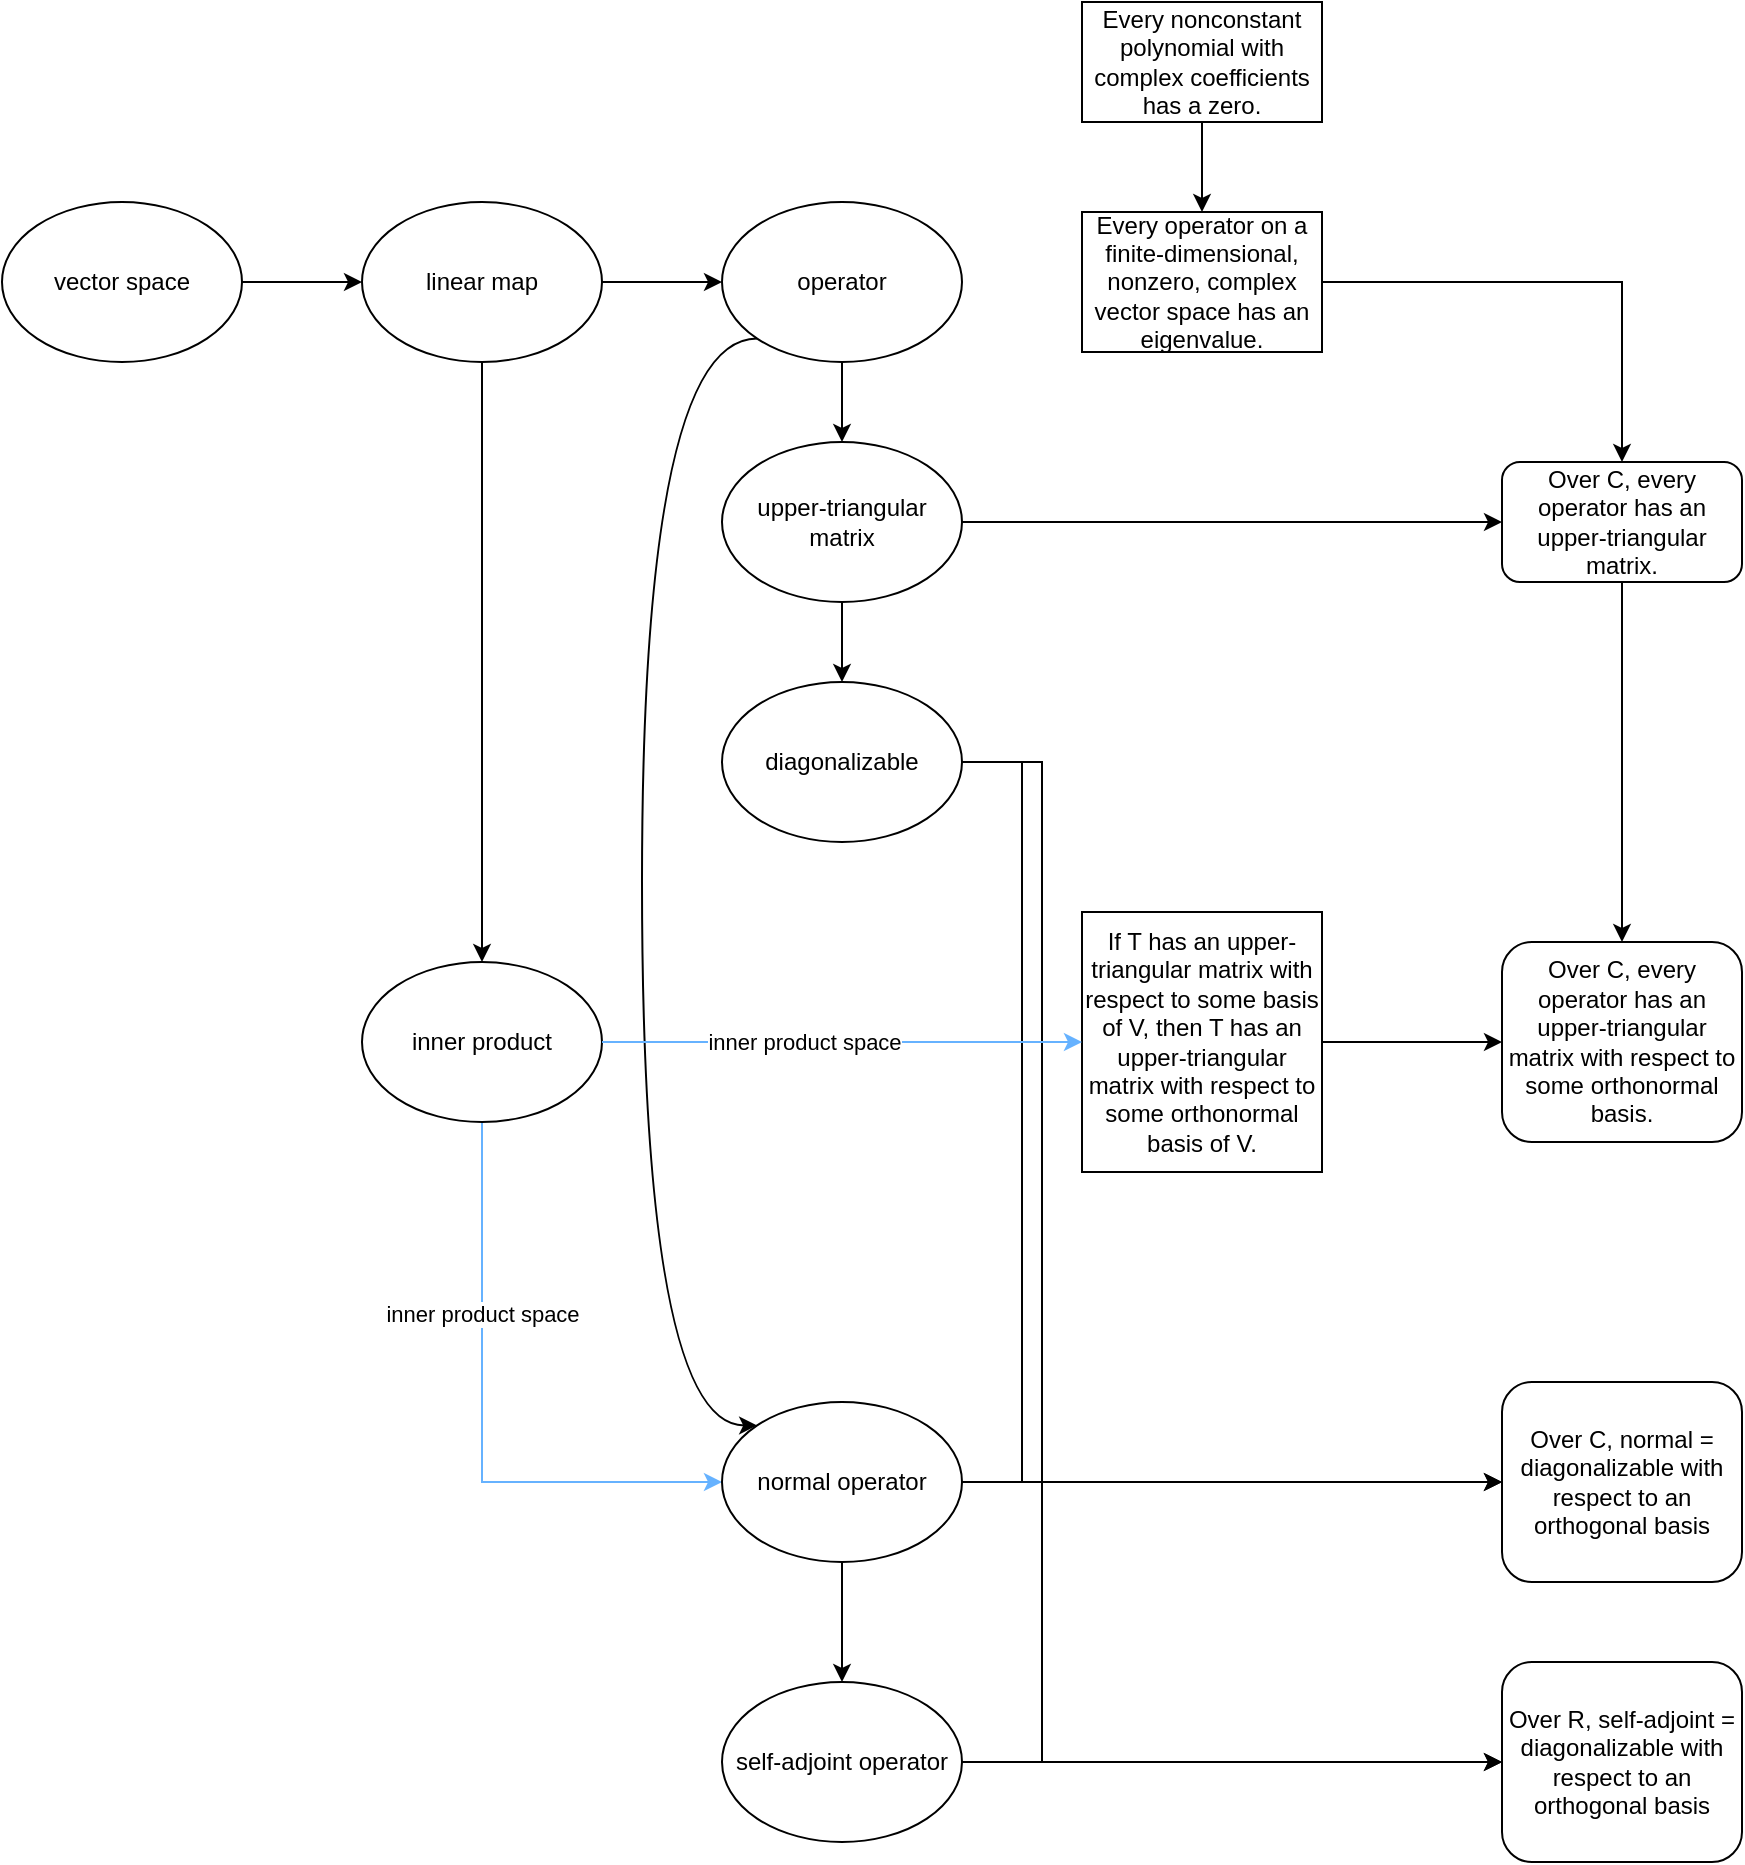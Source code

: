 <mxfile version="16.6.3" type="github">
  <diagram id="R2lEEEUBdFMjLlhIrx00" name="Page-1">
    <mxGraphModel dx="1038" dy="571" grid="1" gridSize="10" guides="1" tooltips="1" connect="1" arrows="1" fold="1" page="1" pageScale="1" pageWidth="850" pageHeight="1100" math="0" shadow="0" extFonts="Permanent Marker^https://fonts.googleapis.com/css?family=Permanent+Marker">
      <root>
        <mxCell id="0" />
        <mxCell id="1" parent="0" />
        <mxCell id="TR_t00KWOiKgYVMql85I-5" style="edgeStyle=orthogonalEdgeStyle;rounded=0;orthogonalLoop=1;jettySize=auto;html=1;exitX=1;exitY=0.5;exitDx=0;exitDy=0;entryX=0;entryY=0.5;entryDx=0;entryDy=0;" edge="1" parent="1" source="TR_t00KWOiKgYVMql85I-1" target="TR_t00KWOiKgYVMql85I-4">
          <mxGeometry relative="1" as="geometry" />
        </mxCell>
        <mxCell id="TR_t00KWOiKgYVMql85I-1" value="linear map" style="ellipse;whiteSpace=wrap;html=1;" vertex="1" parent="1">
          <mxGeometry x="180" y="100" width="120" height="80" as="geometry" />
        </mxCell>
        <mxCell id="TR_t00KWOiKgYVMql85I-3" style="edgeStyle=orthogonalEdgeStyle;rounded=0;orthogonalLoop=1;jettySize=auto;html=1;exitX=1;exitY=0.5;exitDx=0;exitDy=0;entryX=0;entryY=0.5;entryDx=0;entryDy=0;" edge="1" parent="1" source="TR_t00KWOiKgYVMql85I-2" target="TR_t00KWOiKgYVMql85I-1">
          <mxGeometry relative="1" as="geometry" />
        </mxCell>
        <mxCell id="TR_t00KWOiKgYVMql85I-21" style="edgeStyle=orthogonalEdgeStyle;rounded=0;orthogonalLoop=1;jettySize=auto;html=1;exitX=0.5;exitY=1;exitDx=0;exitDy=0;entryX=0.5;entryY=0;entryDx=0;entryDy=0;" edge="1" parent="1" source="TR_t00KWOiKgYVMql85I-1" target="TR_t00KWOiKgYVMql85I-20">
          <mxGeometry relative="1" as="geometry">
            <Array as="points">
              <mxPoint x="240" y="350" />
              <mxPoint x="240" y="350" />
            </Array>
          </mxGeometry>
        </mxCell>
        <mxCell id="TR_t00KWOiKgYVMql85I-2" value="vector space" style="ellipse;whiteSpace=wrap;html=1;" vertex="1" parent="1">
          <mxGeometry y="100" width="120" height="80" as="geometry" />
        </mxCell>
        <mxCell id="TR_t00KWOiKgYVMql85I-17" style="edgeStyle=orthogonalEdgeStyle;rounded=0;orthogonalLoop=1;jettySize=auto;html=1;exitX=0.5;exitY=1;exitDx=0;exitDy=0;" edge="1" parent="1" source="TR_t00KWOiKgYVMql85I-4" target="TR_t00KWOiKgYVMql85I-6">
          <mxGeometry relative="1" as="geometry" />
        </mxCell>
        <mxCell id="TR_t00KWOiKgYVMql85I-37" style="edgeStyle=orthogonalEdgeStyle;curved=1;rounded=0;orthogonalLoop=1;jettySize=auto;html=1;exitX=0;exitY=1;exitDx=0;exitDy=0;entryX=0;entryY=0;entryDx=0;entryDy=0;" edge="1" parent="1" source="TR_t00KWOiKgYVMql85I-4" target="TR_t00KWOiKgYVMql85I-32">
          <mxGeometry relative="1" as="geometry">
            <Array as="points">
              <mxPoint x="320" y="168" />
              <mxPoint x="320" y="712" />
            </Array>
          </mxGeometry>
        </mxCell>
        <mxCell id="TR_t00KWOiKgYVMql85I-4" value="operator" style="ellipse;whiteSpace=wrap;html=1;" vertex="1" parent="1">
          <mxGeometry x="360" y="100" width="120" height="80" as="geometry" />
        </mxCell>
        <mxCell id="TR_t00KWOiKgYVMql85I-16" style="edgeStyle=orthogonalEdgeStyle;rounded=0;orthogonalLoop=1;jettySize=auto;html=1;exitX=1;exitY=0.5;exitDx=0;exitDy=0;" edge="1" parent="1" source="TR_t00KWOiKgYVMql85I-6" target="TR_t00KWOiKgYVMql85I-13">
          <mxGeometry relative="1" as="geometry" />
        </mxCell>
        <mxCell id="TR_t00KWOiKgYVMql85I-24" style="edgeStyle=orthogonalEdgeStyle;rounded=0;orthogonalLoop=1;jettySize=auto;html=1;exitX=0.5;exitY=1;exitDx=0;exitDy=0;entryX=0.5;entryY=0;entryDx=0;entryDy=0;" edge="1" parent="1" source="TR_t00KWOiKgYVMql85I-6" target="TR_t00KWOiKgYVMql85I-18">
          <mxGeometry relative="1" as="geometry" />
        </mxCell>
        <mxCell id="TR_t00KWOiKgYVMql85I-6" value="upper-triangular matrix" style="ellipse;whiteSpace=wrap;html=1;" vertex="1" parent="1">
          <mxGeometry x="360" y="220" width="120" height="80" as="geometry" />
        </mxCell>
        <mxCell id="TR_t00KWOiKgYVMql85I-15" style="edgeStyle=orthogonalEdgeStyle;rounded=0;orthogonalLoop=1;jettySize=auto;html=1;exitX=0.5;exitY=1;exitDx=0;exitDy=0;entryX=0.5;entryY=0;entryDx=0;entryDy=0;" edge="1" parent="1" source="TR_t00KWOiKgYVMql85I-9" target="TR_t00KWOiKgYVMql85I-10">
          <mxGeometry relative="1" as="geometry" />
        </mxCell>
        <mxCell id="TR_t00KWOiKgYVMql85I-9" value="&lt;span&gt;Every nonconstant polynomial with complex coefficients has a zero.&lt;/span&gt;" style="rounded=0;whiteSpace=wrap;html=1;" vertex="1" parent="1">
          <mxGeometry x="540" width="120" height="60" as="geometry" />
        </mxCell>
        <mxCell id="TR_t00KWOiKgYVMql85I-12" style="edgeStyle=orthogonalEdgeStyle;rounded=0;orthogonalLoop=1;jettySize=auto;html=1;exitX=1;exitY=0.5;exitDx=0;exitDy=0;entryX=0.5;entryY=0;entryDx=0;entryDy=0;" edge="1" parent="1" source="TR_t00KWOiKgYVMql85I-10" target="TR_t00KWOiKgYVMql85I-13">
          <mxGeometry relative="1" as="geometry" />
        </mxCell>
        <mxCell id="TR_t00KWOiKgYVMql85I-10" value="&lt;span&gt;Every operator on a finite-dimensional, nonzero, complex vector space has an eigenvalue.&lt;/span&gt;" style="rounded=0;whiteSpace=wrap;html=1;" vertex="1" parent="1">
          <mxGeometry x="540" y="105" width="120" height="70" as="geometry" />
        </mxCell>
        <mxCell id="TR_t00KWOiKgYVMql85I-29" style="edgeStyle=orthogonalEdgeStyle;rounded=0;orthogonalLoop=1;jettySize=auto;html=1;exitX=0.5;exitY=1;exitDx=0;exitDy=0;entryX=0.5;entryY=0;entryDx=0;entryDy=0;" edge="1" parent="1" source="TR_t00KWOiKgYVMql85I-13" target="TR_t00KWOiKgYVMql85I-28">
          <mxGeometry relative="1" as="geometry" />
        </mxCell>
        <mxCell id="TR_t00KWOiKgYVMql85I-13" value="Over C, every operator has an upper-triangular matrix." style="rounded=1;whiteSpace=wrap;html=1;" vertex="1" parent="1">
          <mxGeometry x="750" y="230" width="120" height="60" as="geometry" />
        </mxCell>
        <mxCell id="TR_t00KWOiKgYVMql85I-62" style="edgeStyle=orthogonalEdgeStyle;rounded=0;orthogonalLoop=1;jettySize=auto;html=1;exitX=1;exitY=0.5;exitDx=0;exitDy=0;entryX=0;entryY=0.5;entryDx=0;entryDy=0;shadow=0;strokeColor=#000000;fillColor=#97D077;" edge="1" parent="1" source="TR_t00KWOiKgYVMql85I-18" target="TR_t00KWOiKgYVMql85I-58">
          <mxGeometry relative="1" as="geometry">
            <Array as="points">
              <mxPoint x="510" y="380" />
              <mxPoint x="510" y="740" />
            </Array>
          </mxGeometry>
        </mxCell>
        <mxCell id="TR_t00KWOiKgYVMql85I-64" style="edgeStyle=orthogonalEdgeStyle;rounded=0;orthogonalLoop=1;jettySize=auto;html=1;exitX=1;exitY=0.5;exitDx=0;exitDy=0;entryX=0;entryY=0.5;entryDx=0;entryDy=0;shadow=0;strokeColor=#000000;fillColor=#97D077;" edge="1" parent="1" source="TR_t00KWOiKgYVMql85I-18" target="TR_t00KWOiKgYVMql85I-63">
          <mxGeometry relative="1" as="geometry">
            <Array as="points">
              <mxPoint x="520" y="380" />
              <mxPoint x="520" y="880" />
            </Array>
          </mxGeometry>
        </mxCell>
        <mxCell id="TR_t00KWOiKgYVMql85I-18" value="diagonalizable" style="ellipse;whiteSpace=wrap;html=1;" vertex="1" parent="1">
          <mxGeometry x="360" y="340" width="120" height="80" as="geometry" />
        </mxCell>
        <mxCell id="TR_t00KWOiKgYVMql85I-53" style="edgeStyle=orthogonalEdgeStyle;rounded=0;orthogonalLoop=1;jettySize=auto;html=1;exitX=0.5;exitY=1;exitDx=0;exitDy=0;entryX=0;entryY=0.5;entryDx=0;entryDy=0;shadow=0;strokeColor=#66B2FF;fillColor=#97D077;" edge="1" parent="1" source="TR_t00KWOiKgYVMql85I-20" target="TR_t00KWOiKgYVMql85I-32">
          <mxGeometry relative="1" as="geometry" />
        </mxCell>
        <mxCell id="TR_t00KWOiKgYVMql85I-54" value="inner product space" style="edgeLabel;html=1;align=center;verticalAlign=middle;resizable=0;points=[];" vertex="1" connectable="0" parent="TR_t00KWOiKgYVMql85I-53">
          <mxGeometry x="-0.363" relative="1" as="geometry">
            <mxPoint as="offset" />
          </mxGeometry>
        </mxCell>
        <mxCell id="TR_t00KWOiKgYVMql85I-20" value="inner product" style="ellipse;whiteSpace=wrap;html=1;" vertex="1" parent="1">
          <mxGeometry x="180" y="480" width="120" height="80" as="geometry" />
        </mxCell>
        <mxCell id="TR_t00KWOiKgYVMql85I-30" style="edgeStyle=orthogonalEdgeStyle;rounded=0;orthogonalLoop=1;jettySize=auto;html=1;entryX=0;entryY=0.5;entryDx=0;entryDy=0;" edge="1" parent="1" source="TR_t00KWOiKgYVMql85I-31" target="TR_t00KWOiKgYVMql85I-28">
          <mxGeometry relative="1" as="geometry">
            <mxPoint x="660" y="520" as="sourcePoint" />
          </mxGeometry>
        </mxCell>
        <mxCell id="TR_t00KWOiKgYVMql85I-28" value="Over C, every operator has an upper-triangular matrix with respect to some orthonormal basis." style="rounded=1;whiteSpace=wrap;html=1;" vertex="1" parent="1">
          <mxGeometry x="750" y="470" width="120" height="100" as="geometry" />
        </mxCell>
        <mxCell id="TR_t00KWOiKgYVMql85I-31" value="&lt;span&gt;If T has an upper-triangular matrix with respect to some basis of V, then T has an upper-triangular matrix with respect to some orthonormal basis of V.&lt;/span&gt;" style="rounded=0;whiteSpace=wrap;html=1;" vertex="1" parent="1">
          <mxGeometry x="540" y="455" width="120" height="130" as="geometry" />
        </mxCell>
        <mxCell id="TR_t00KWOiKgYVMql85I-57" style="edgeStyle=orthogonalEdgeStyle;rounded=0;orthogonalLoop=1;jettySize=auto;html=1;exitX=0.5;exitY=1;exitDx=0;exitDy=0;entryX=0.5;entryY=0;entryDx=0;entryDy=0;shadow=0;strokeColor=#000000;fillColor=#97D077;" edge="1" parent="1" source="TR_t00KWOiKgYVMql85I-32" target="TR_t00KWOiKgYVMql85I-56">
          <mxGeometry relative="1" as="geometry" />
        </mxCell>
        <mxCell id="TR_t00KWOiKgYVMql85I-61" style="edgeStyle=orthogonalEdgeStyle;rounded=0;orthogonalLoop=1;jettySize=auto;html=1;exitX=1;exitY=0.5;exitDx=0;exitDy=0;shadow=0;strokeColor=#000000;fillColor=#97D077;" edge="1" parent="1" source="TR_t00KWOiKgYVMql85I-32" target="TR_t00KWOiKgYVMql85I-58">
          <mxGeometry relative="1" as="geometry">
            <Array as="points">
              <mxPoint x="650" y="740" />
              <mxPoint x="650" y="740" />
            </Array>
          </mxGeometry>
        </mxCell>
        <mxCell id="TR_t00KWOiKgYVMql85I-32" value="normal operator" style="ellipse;whiteSpace=wrap;html=1;" vertex="1" parent="1">
          <mxGeometry x="360" y="700" width="120" height="80" as="geometry" />
        </mxCell>
        <mxCell id="TR_t00KWOiKgYVMql85I-65" style="edgeStyle=orthogonalEdgeStyle;rounded=0;orthogonalLoop=1;jettySize=auto;html=1;exitX=1;exitY=0.5;exitDx=0;exitDy=0;entryX=0;entryY=0.5;entryDx=0;entryDy=0;shadow=0;strokeColor=#000000;fillColor=#97D077;" edge="1" parent="1" source="TR_t00KWOiKgYVMql85I-56" target="TR_t00KWOiKgYVMql85I-63">
          <mxGeometry relative="1" as="geometry" />
        </mxCell>
        <mxCell id="TR_t00KWOiKgYVMql85I-56" value="self-adjoint operator" style="ellipse;whiteSpace=wrap;html=1;" vertex="1" parent="1">
          <mxGeometry x="360" y="840" width="120" height="80" as="geometry" />
        </mxCell>
        <mxCell id="TR_t00KWOiKgYVMql85I-58" value="Over C, normal = diagonalizable with respect to an orthogonal basis" style="rounded=1;whiteSpace=wrap;html=1;" vertex="1" parent="1">
          <mxGeometry x="750" y="690" width="120" height="100" as="geometry" />
        </mxCell>
        <mxCell id="TR_t00KWOiKgYVMql85I-63" value="Over R, self-adjoint = diagonalizable with respect to an orthogonal basis" style="rounded=1;whiteSpace=wrap;html=1;" vertex="1" parent="1">
          <mxGeometry x="750" y="830" width="120" height="100" as="geometry" />
        </mxCell>
        <mxCell id="TR_t00KWOiKgYVMql85I-67" style="edgeStyle=orthogonalEdgeStyle;rounded=0;orthogonalLoop=1;jettySize=auto;html=1;exitX=1;exitY=0.5;exitDx=0;exitDy=0;entryX=0;entryY=0.5;entryDx=0;entryDy=0;shadow=0;strokeColor=#66B2FF;fillColor=#97D077;" edge="1" parent="1" source="TR_t00KWOiKgYVMql85I-20" target="TR_t00KWOiKgYVMql85I-31">
          <mxGeometry relative="1" as="geometry">
            <mxPoint x="250" y="570" as="sourcePoint" />
            <mxPoint x="370" y="750" as="targetPoint" />
          </mxGeometry>
        </mxCell>
        <mxCell id="TR_t00KWOiKgYVMql85I-68" value="inner product space" style="edgeLabel;html=1;align=center;verticalAlign=middle;resizable=0;points=[];" vertex="1" connectable="0" parent="TR_t00KWOiKgYVMql85I-67">
          <mxGeometry x="-0.363" relative="1" as="geometry">
            <mxPoint x="24" as="offset" />
          </mxGeometry>
        </mxCell>
      </root>
    </mxGraphModel>
  </diagram>
</mxfile>
